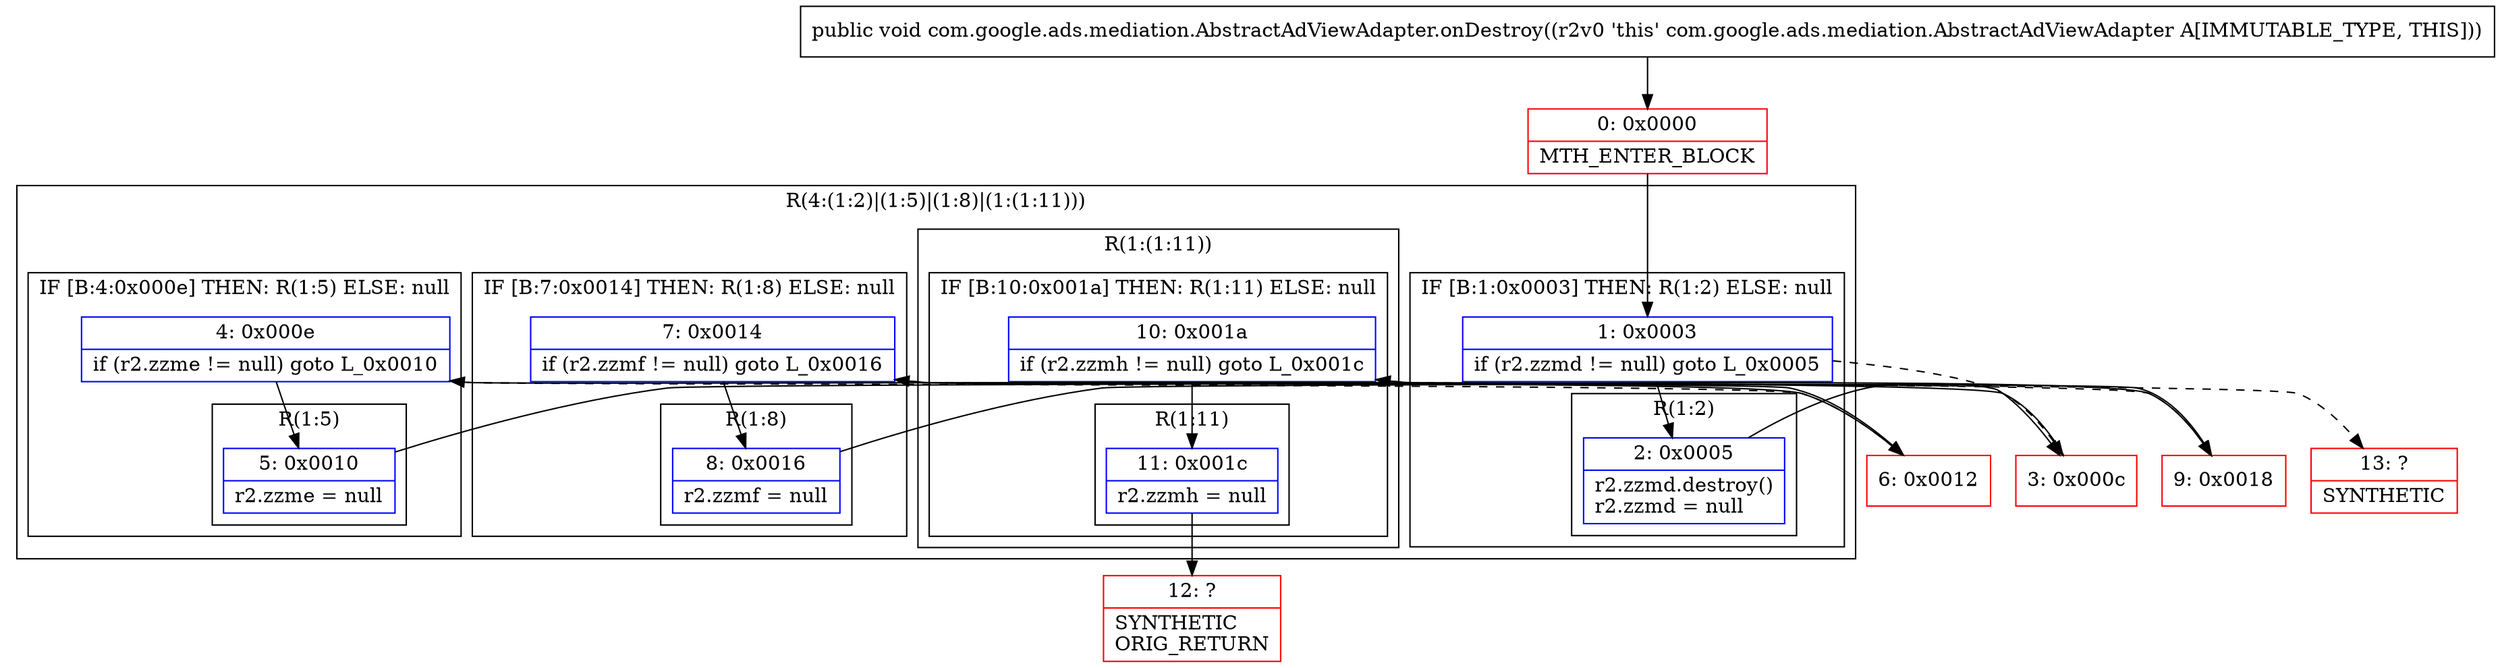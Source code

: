digraph "CFG forcom.google.ads.mediation.AbstractAdViewAdapter.onDestroy()V" {
subgraph cluster_Region_1000774837 {
label = "R(4:(1:2)|(1:5)|(1:8)|(1:(1:11)))";
node [shape=record,color=blue];
subgraph cluster_IfRegion_1075525511 {
label = "IF [B:1:0x0003] THEN: R(1:2) ELSE: null";
node [shape=record,color=blue];
Node_1 [shape=record,label="{1\:\ 0x0003|if (r2.zzmd != null) goto L_0x0005\l}"];
subgraph cluster_Region_447178364 {
label = "R(1:2)";
node [shape=record,color=blue];
Node_2 [shape=record,label="{2\:\ 0x0005|r2.zzmd.destroy()\lr2.zzmd = null\l}"];
}
}
subgraph cluster_IfRegion_887392275 {
label = "IF [B:4:0x000e] THEN: R(1:5) ELSE: null";
node [shape=record,color=blue];
Node_4 [shape=record,label="{4\:\ 0x000e|if (r2.zzme != null) goto L_0x0010\l}"];
subgraph cluster_Region_992536846 {
label = "R(1:5)";
node [shape=record,color=blue];
Node_5 [shape=record,label="{5\:\ 0x0010|r2.zzme = null\l}"];
}
}
subgraph cluster_IfRegion_571885283 {
label = "IF [B:7:0x0014] THEN: R(1:8) ELSE: null";
node [shape=record,color=blue];
Node_7 [shape=record,label="{7\:\ 0x0014|if (r2.zzmf != null) goto L_0x0016\l}"];
subgraph cluster_Region_52641883 {
label = "R(1:8)";
node [shape=record,color=blue];
Node_8 [shape=record,label="{8\:\ 0x0016|r2.zzmf = null\l}"];
}
}
subgraph cluster_Region_320336956 {
label = "R(1:(1:11))";
node [shape=record,color=blue];
subgraph cluster_IfRegion_1863000009 {
label = "IF [B:10:0x001a] THEN: R(1:11) ELSE: null";
node [shape=record,color=blue];
Node_10 [shape=record,label="{10\:\ 0x001a|if (r2.zzmh != null) goto L_0x001c\l}"];
subgraph cluster_Region_2134539669 {
label = "R(1:11)";
node [shape=record,color=blue];
Node_11 [shape=record,label="{11\:\ 0x001c|r2.zzmh = null\l}"];
}
}
}
}
Node_0 [shape=record,color=red,label="{0\:\ 0x0000|MTH_ENTER_BLOCK\l}"];
Node_3 [shape=record,color=red,label="{3\:\ 0x000c}"];
Node_6 [shape=record,color=red,label="{6\:\ 0x0012}"];
Node_9 [shape=record,color=red,label="{9\:\ 0x0018}"];
Node_12 [shape=record,color=red,label="{12\:\ ?|SYNTHETIC\lORIG_RETURN\l}"];
Node_13 [shape=record,color=red,label="{13\:\ ?|SYNTHETIC\l}"];
MethodNode[shape=record,label="{public void com.google.ads.mediation.AbstractAdViewAdapter.onDestroy((r2v0 'this' com.google.ads.mediation.AbstractAdViewAdapter A[IMMUTABLE_TYPE, THIS])) }"];
MethodNode -> Node_0;
Node_1 -> Node_2;
Node_1 -> Node_3[style=dashed];
Node_2 -> Node_3;
Node_4 -> Node_5;
Node_4 -> Node_6[style=dashed];
Node_5 -> Node_6;
Node_7 -> Node_8;
Node_7 -> Node_9[style=dashed];
Node_8 -> Node_9;
Node_10 -> Node_11;
Node_10 -> Node_13[style=dashed];
Node_11 -> Node_12;
Node_0 -> Node_1;
Node_3 -> Node_4;
Node_6 -> Node_7;
Node_9 -> Node_10;
}

